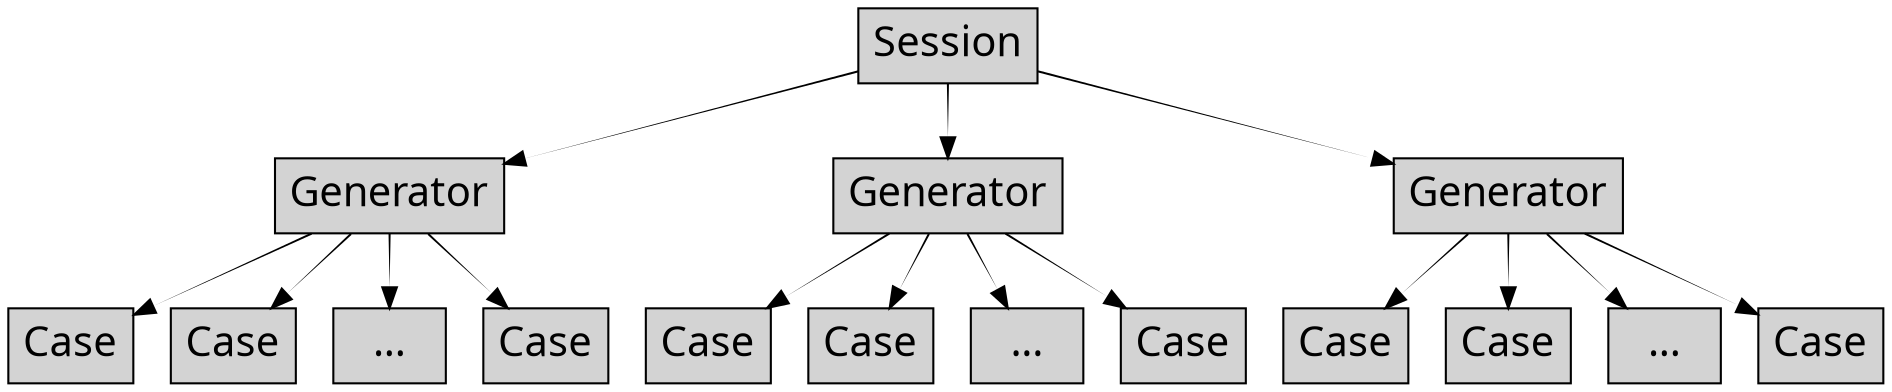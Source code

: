 digraph G {

bgcolor=transparent;
overlap=compress;
rankdir=TB;

node[
  fontname=Monaco,
  penwidth=1,
  fontsize=20,
  margin=.1,
  shape=box,
  style="filled"
]

session [label="Session"]

generator_1 [label="Generator"]
case_1_1 [label="Case"]
case_1_2 [label="Case"]
dots_1 [label="..."]
case_1_3 [label="Case"]

generator_2 [label="Generator"]
case_2_1 [label="Case"]
case_2_2 [label="Case"]
dots_2 [label="..."]
case_2_3 [label="Case"]

// generator_3 [label="..."]

generator_4 [label="Generator"]
case_4_1 [label="Case"]
case_4_2 [label="Case"]
dots_4 [label="..."]
case_4_3 [label="Case"]

session -> generator_1 [style=tapered, shape=rectangle]
session -> generator_2 [style=tapered, shape=rectangle]
// session -> generator_3 [style=tapered, shape=rectangle]
session -> generator_4 [style=tapered, shape=rectangle]

generator_1 -> case_1_1 [style=tapered, shape=rectangle]
generator_1 -> case_1_2 [style=tapered, shape=rectangle]
generator_1 -> dots_1 [style=tapered, shape=rectangle]
generator_1 -> case_1_3 [style=tapered, shape=rectangle]

generator_2 -> case_2_1 [style=tapered, shape=rectangle]
generator_2 -> case_2_2 [style=tapered, shape=rectangle]
generator_2 -> dots_2 [style=tapered, shape=rectangle]
generator_2 -> case_2_3 [style=tapered, shape=rectangle]

generator_4 -> case_4_1 [style=tapered, shape=rectangle]
generator_4 -> case_4_2 [style=tapered, shape=rectangle]
generator_4 -> dots_4 [style=tapered, shape=rectangle]
generator_4 -> case_4_3 [style=tapered, shape=rectangle]

}

